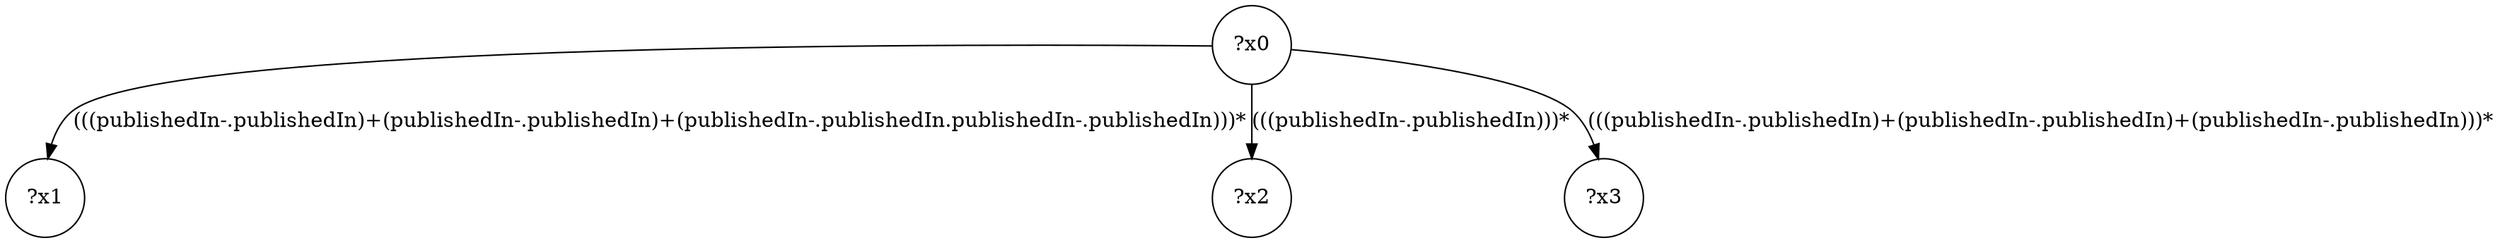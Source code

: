 digraph g {
	x0 [shape=circle, label="?x0"];
	x1 [shape=circle, label="?x1"];
	x0 -> x1 [label="(((publishedIn-.publishedIn)+(publishedIn-.publishedIn)+(publishedIn-.publishedIn.publishedIn-.publishedIn)))*"];
	x2 [shape=circle, label="?x2"];
	x0 -> x2 [label="(((publishedIn-.publishedIn)))*"];
	x3 [shape=circle, label="?x3"];
	x0 -> x3 [label="(((publishedIn-.publishedIn)+(publishedIn-.publishedIn)+(publishedIn-.publishedIn)))*"];
}
